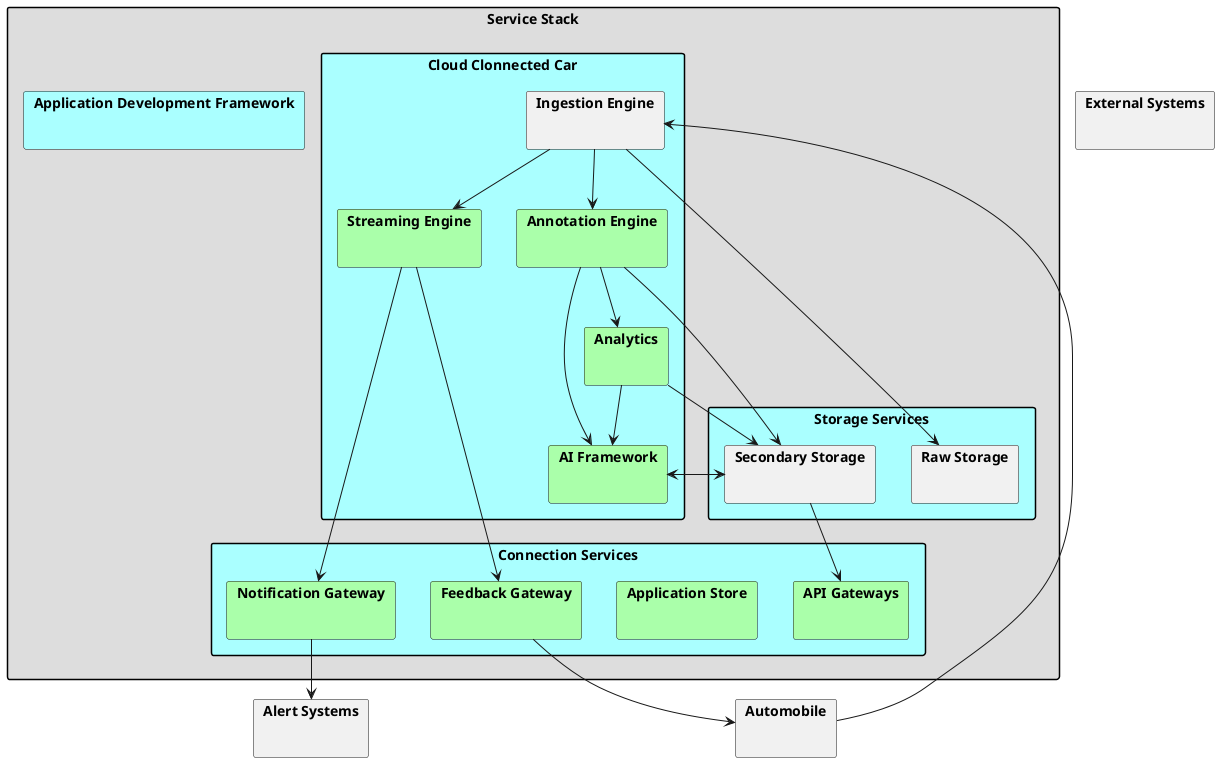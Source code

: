 @startuml

skinparam packageStyle rect
skinparam interface {
  backgroundColor black
}
top to bottom direction
package "Service Stack"  #dddddd {
  package "Cloud Clonnected Car" #aaffff {
        package "Ingestion Engine" { }
        package "Annotation Engine" #aaffaa { }
        package "Streaming Engine" #aaffaa { }
        package "AI Framework" #aaffaa { }
        package "Analytics" #aaffaa { }
  }
  package "Storage Services" #aaffff {
        package "Raw Storage" { }
        package "Secondary Storage" { }
  }
  package "Connection Services" #aaffff {
      package "Notification Gateway" #aaffaa { }
      package "Application Store" #aaffaa { }
      package "API Gateways" #aaffaa { }
      package "Feedback Gateway" #aaffaa { }
  }
  package "Application Development Framework" #aaffff {
  }
}

package "Alert Systems" { }
package "External Systems" { }
package "Automobile" { }

"Notification Gateway" --> "Alert Systems"
"Automobile" --> "Ingestion Engine"
"Ingestion Engine" --> "Streaming Engine"
"Streaming Engine" --> "Notification Gateway"
"Streaming Engine" --> "Feedback Gateway"
"Feedback Gateway" --> "Automobile"
"Ingestion Engine" --> "Annotation Engine"
"Annotation Engine" --> "Secondary Storage"
"Annotation Engine" --> "Analytics"
"Annotation Engine" --> "AI Framework"
"Secondary Storage" --> "AI Framework"
"AI Framework" --> "Secondary Storage"
"Ingestion Engine" --> "Raw Storage"
"Secondary Storage" --> "API Gateways"
"Analytics" --> "Secondary Storage"
"Analytics" --> "AI Framework"

@enduml

